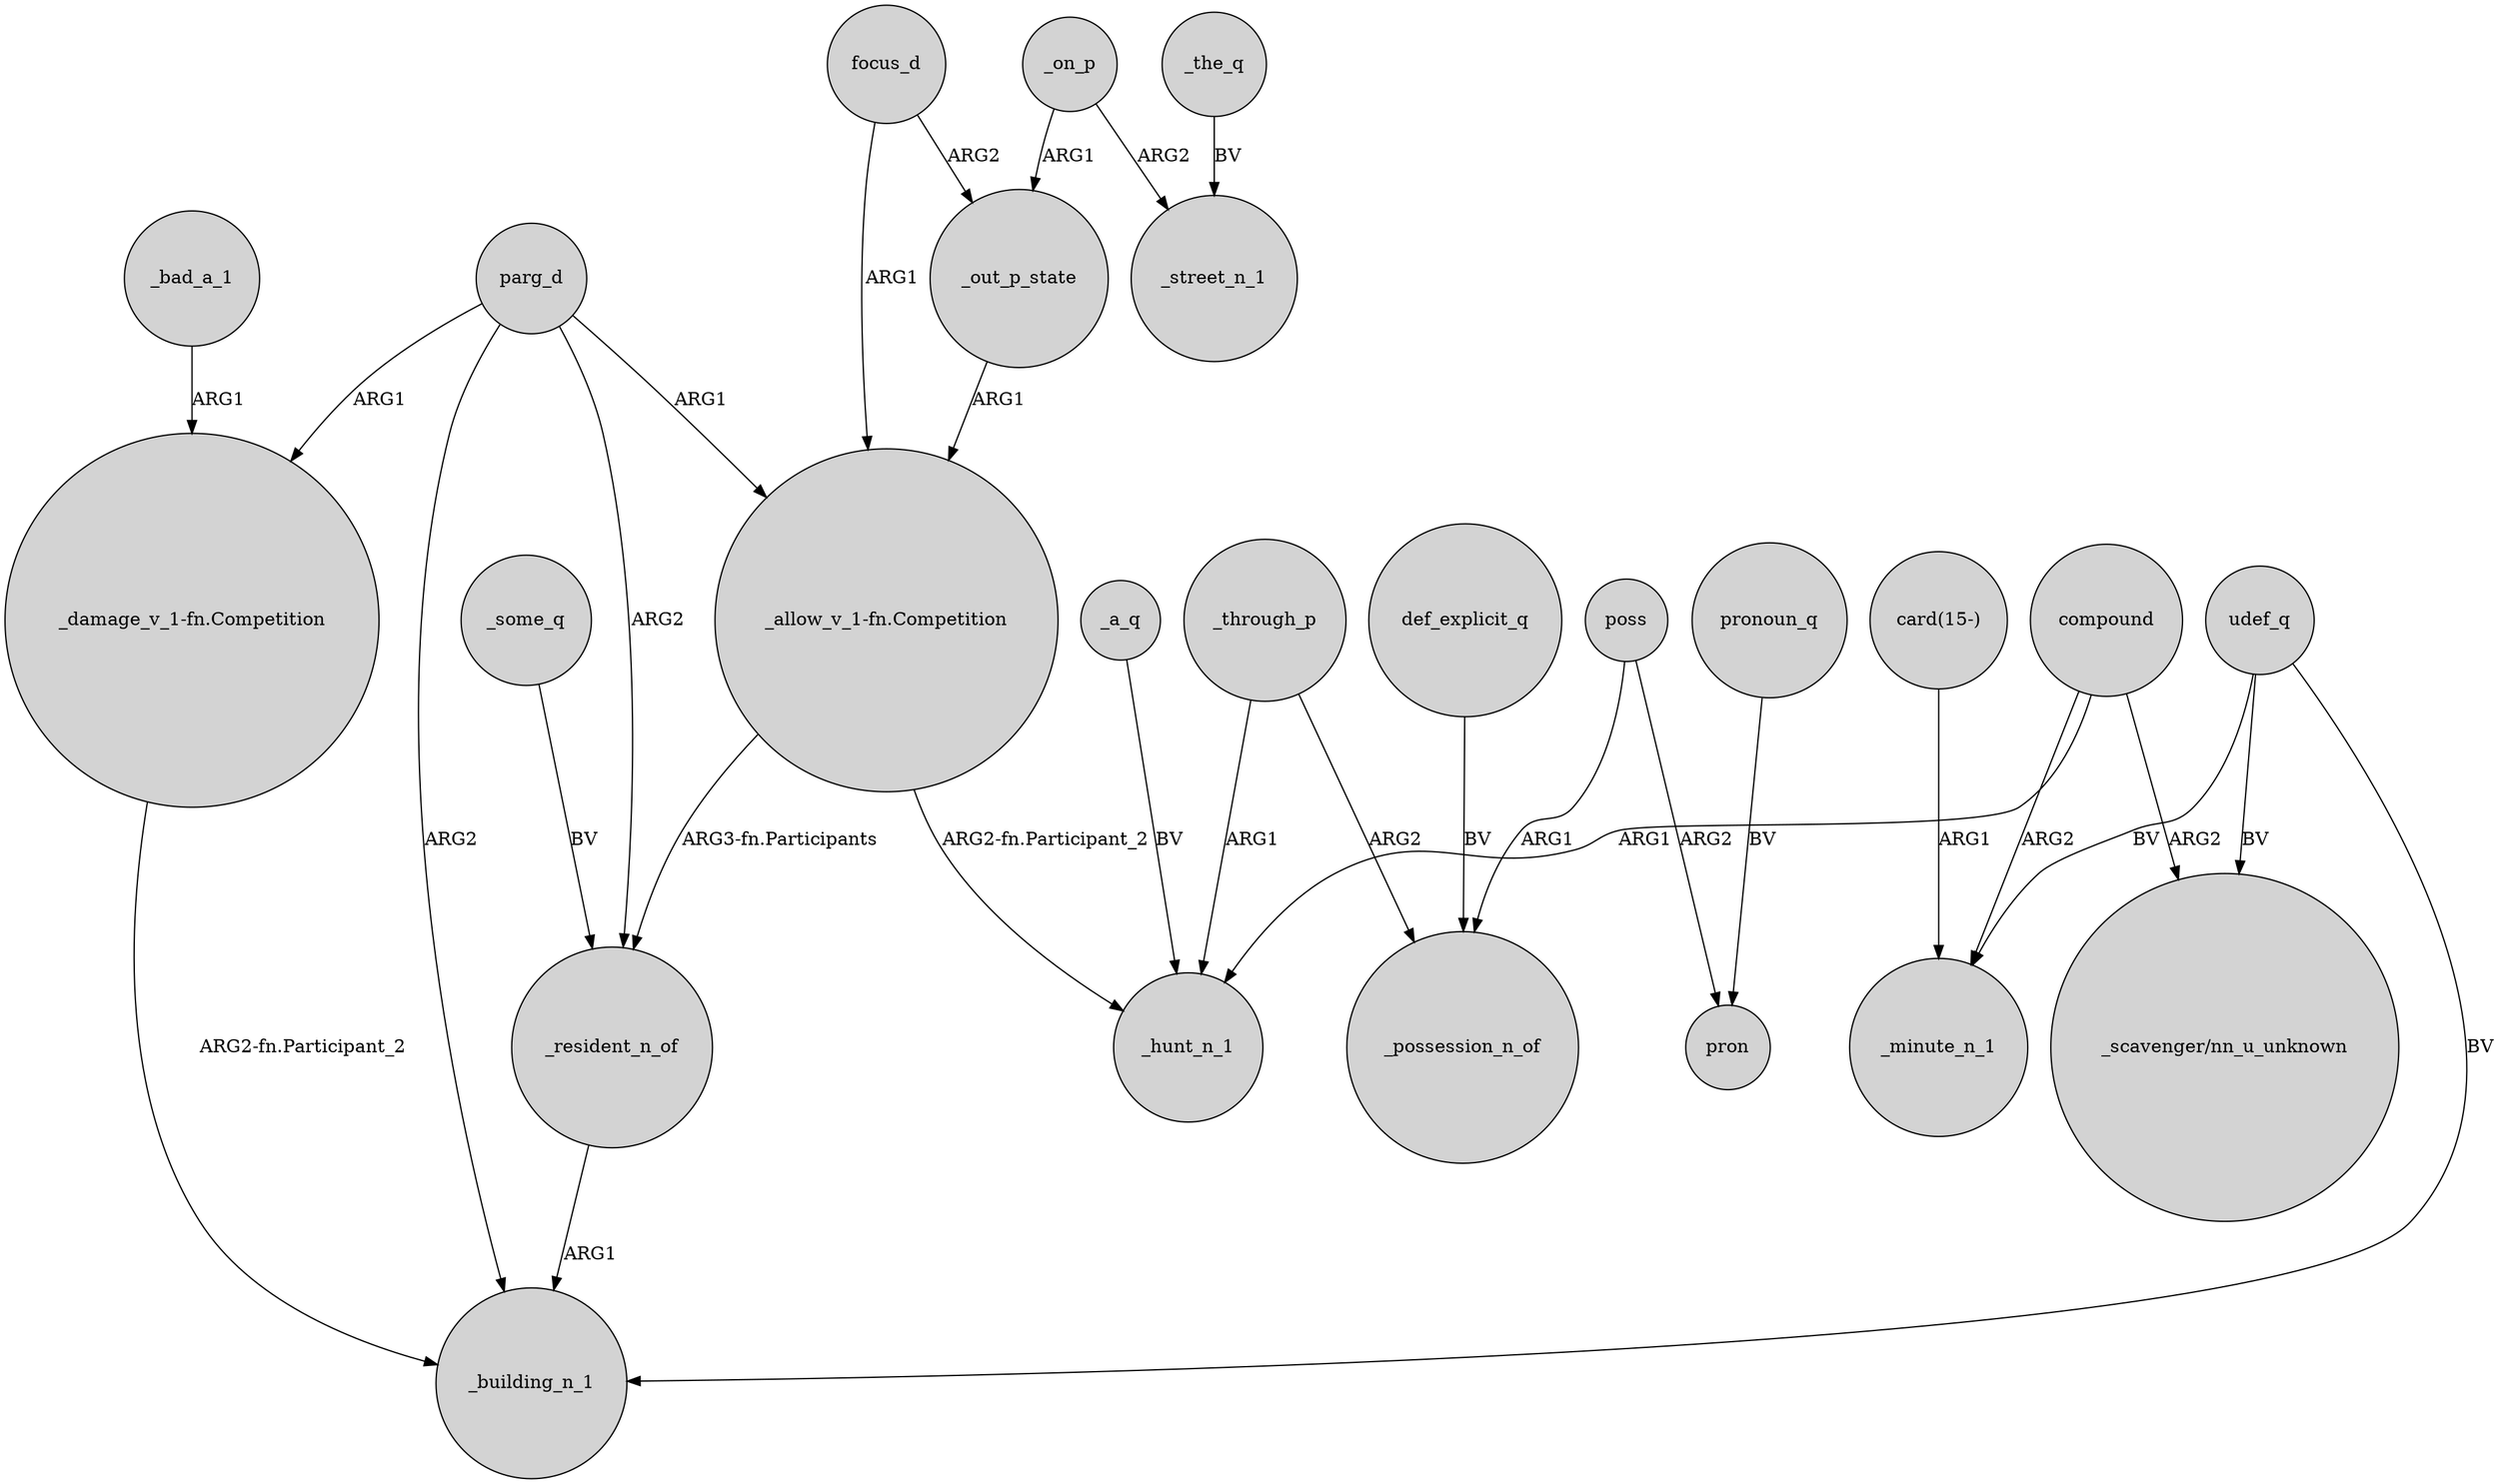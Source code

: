 digraph {
	node [shape=circle style=filled]
	_resident_n_of -> _building_n_1 [label=ARG1]
	"card(15-)" -> _minute_n_1 [label=ARG1]
	_a_q -> _hunt_n_1 [label=BV]
	parg_d -> _resident_n_of [label=ARG2]
	udef_q -> _minute_n_1 [label=BV]
	_through_p -> _possession_n_of [label=ARG2]
	_some_q -> _resident_n_of [label=BV]
	parg_d -> "_damage_v_1-fn.Competition" [label=ARG1]
	udef_q -> _building_n_1 [label=BV]
	poss -> _possession_n_of [label=ARG1]
	"_damage_v_1-fn.Competition" -> _building_n_1 [label="ARG2-fn.Participant_2"]
	_out_p_state -> "_allow_v_1-fn.Competition" [label=ARG1]
	"_allow_v_1-fn.Competition" -> _resident_n_of [label="ARG3-fn.Participants"]
	parg_d -> _building_n_1 [label=ARG2]
	focus_d -> _out_p_state [label=ARG2]
	udef_q -> "_scavenger/nn_u_unknown" [label=BV]
	focus_d -> "_allow_v_1-fn.Competition" [label=ARG1]
	parg_d -> "_allow_v_1-fn.Competition" [label=ARG1]
	compound -> _minute_n_1 [label=ARG2]
	pronoun_q -> pron [label=BV]
	poss -> pron [label=ARG2]
	compound -> _hunt_n_1 [label=ARG1]
	_through_p -> _hunt_n_1 [label=ARG1]
	compound -> "_scavenger/nn_u_unknown" [label=ARG2]
	_on_p -> _street_n_1 [label=ARG2]
	_bad_a_1 -> "_damage_v_1-fn.Competition" [label=ARG1]
	"_allow_v_1-fn.Competition" -> _hunt_n_1 [label="ARG2-fn.Participant_2"]
	_on_p -> _out_p_state [label=ARG1]
	def_explicit_q -> _possession_n_of [label=BV]
	_the_q -> _street_n_1 [label=BV]
}
